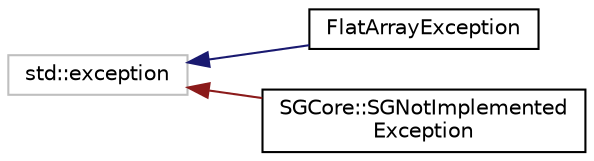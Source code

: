 digraph "Graphical Class Hierarchy"
{
 // LATEX_PDF_SIZE
  edge [fontname="Helvetica",fontsize="10",labelfontname="Helvetica",labelfontsize="10"];
  node [fontname="Helvetica",fontsize="10",shape=record];
  rankdir="LR";
  Node114 [label="std::exception",height=0.2,width=0.4,color="grey75", fillcolor="white", style="filled",tooltip=" "];
  Node114 -> Node0 [dir="back",color="midnightblue",fontsize="10",style="solid",fontname="Helvetica"];
  Node0 [label="FlatArrayException",height=0.2,width=0.4,color="black", fillcolor="white", style="filled",URL="$classFlatArrayException.html",tooltip=" "];
  Node114 -> Node116 [dir="back",color="firebrick4",fontsize="10",style="solid",fontname="Helvetica"];
  Node116 [label="SGCore::SGNotImplemented\lException",height=0.2,width=0.4,color="black", fillcolor="white", style="filled",URL="$classSGCore_1_1SGNotImplementedException.html",tooltip=" "];
}
